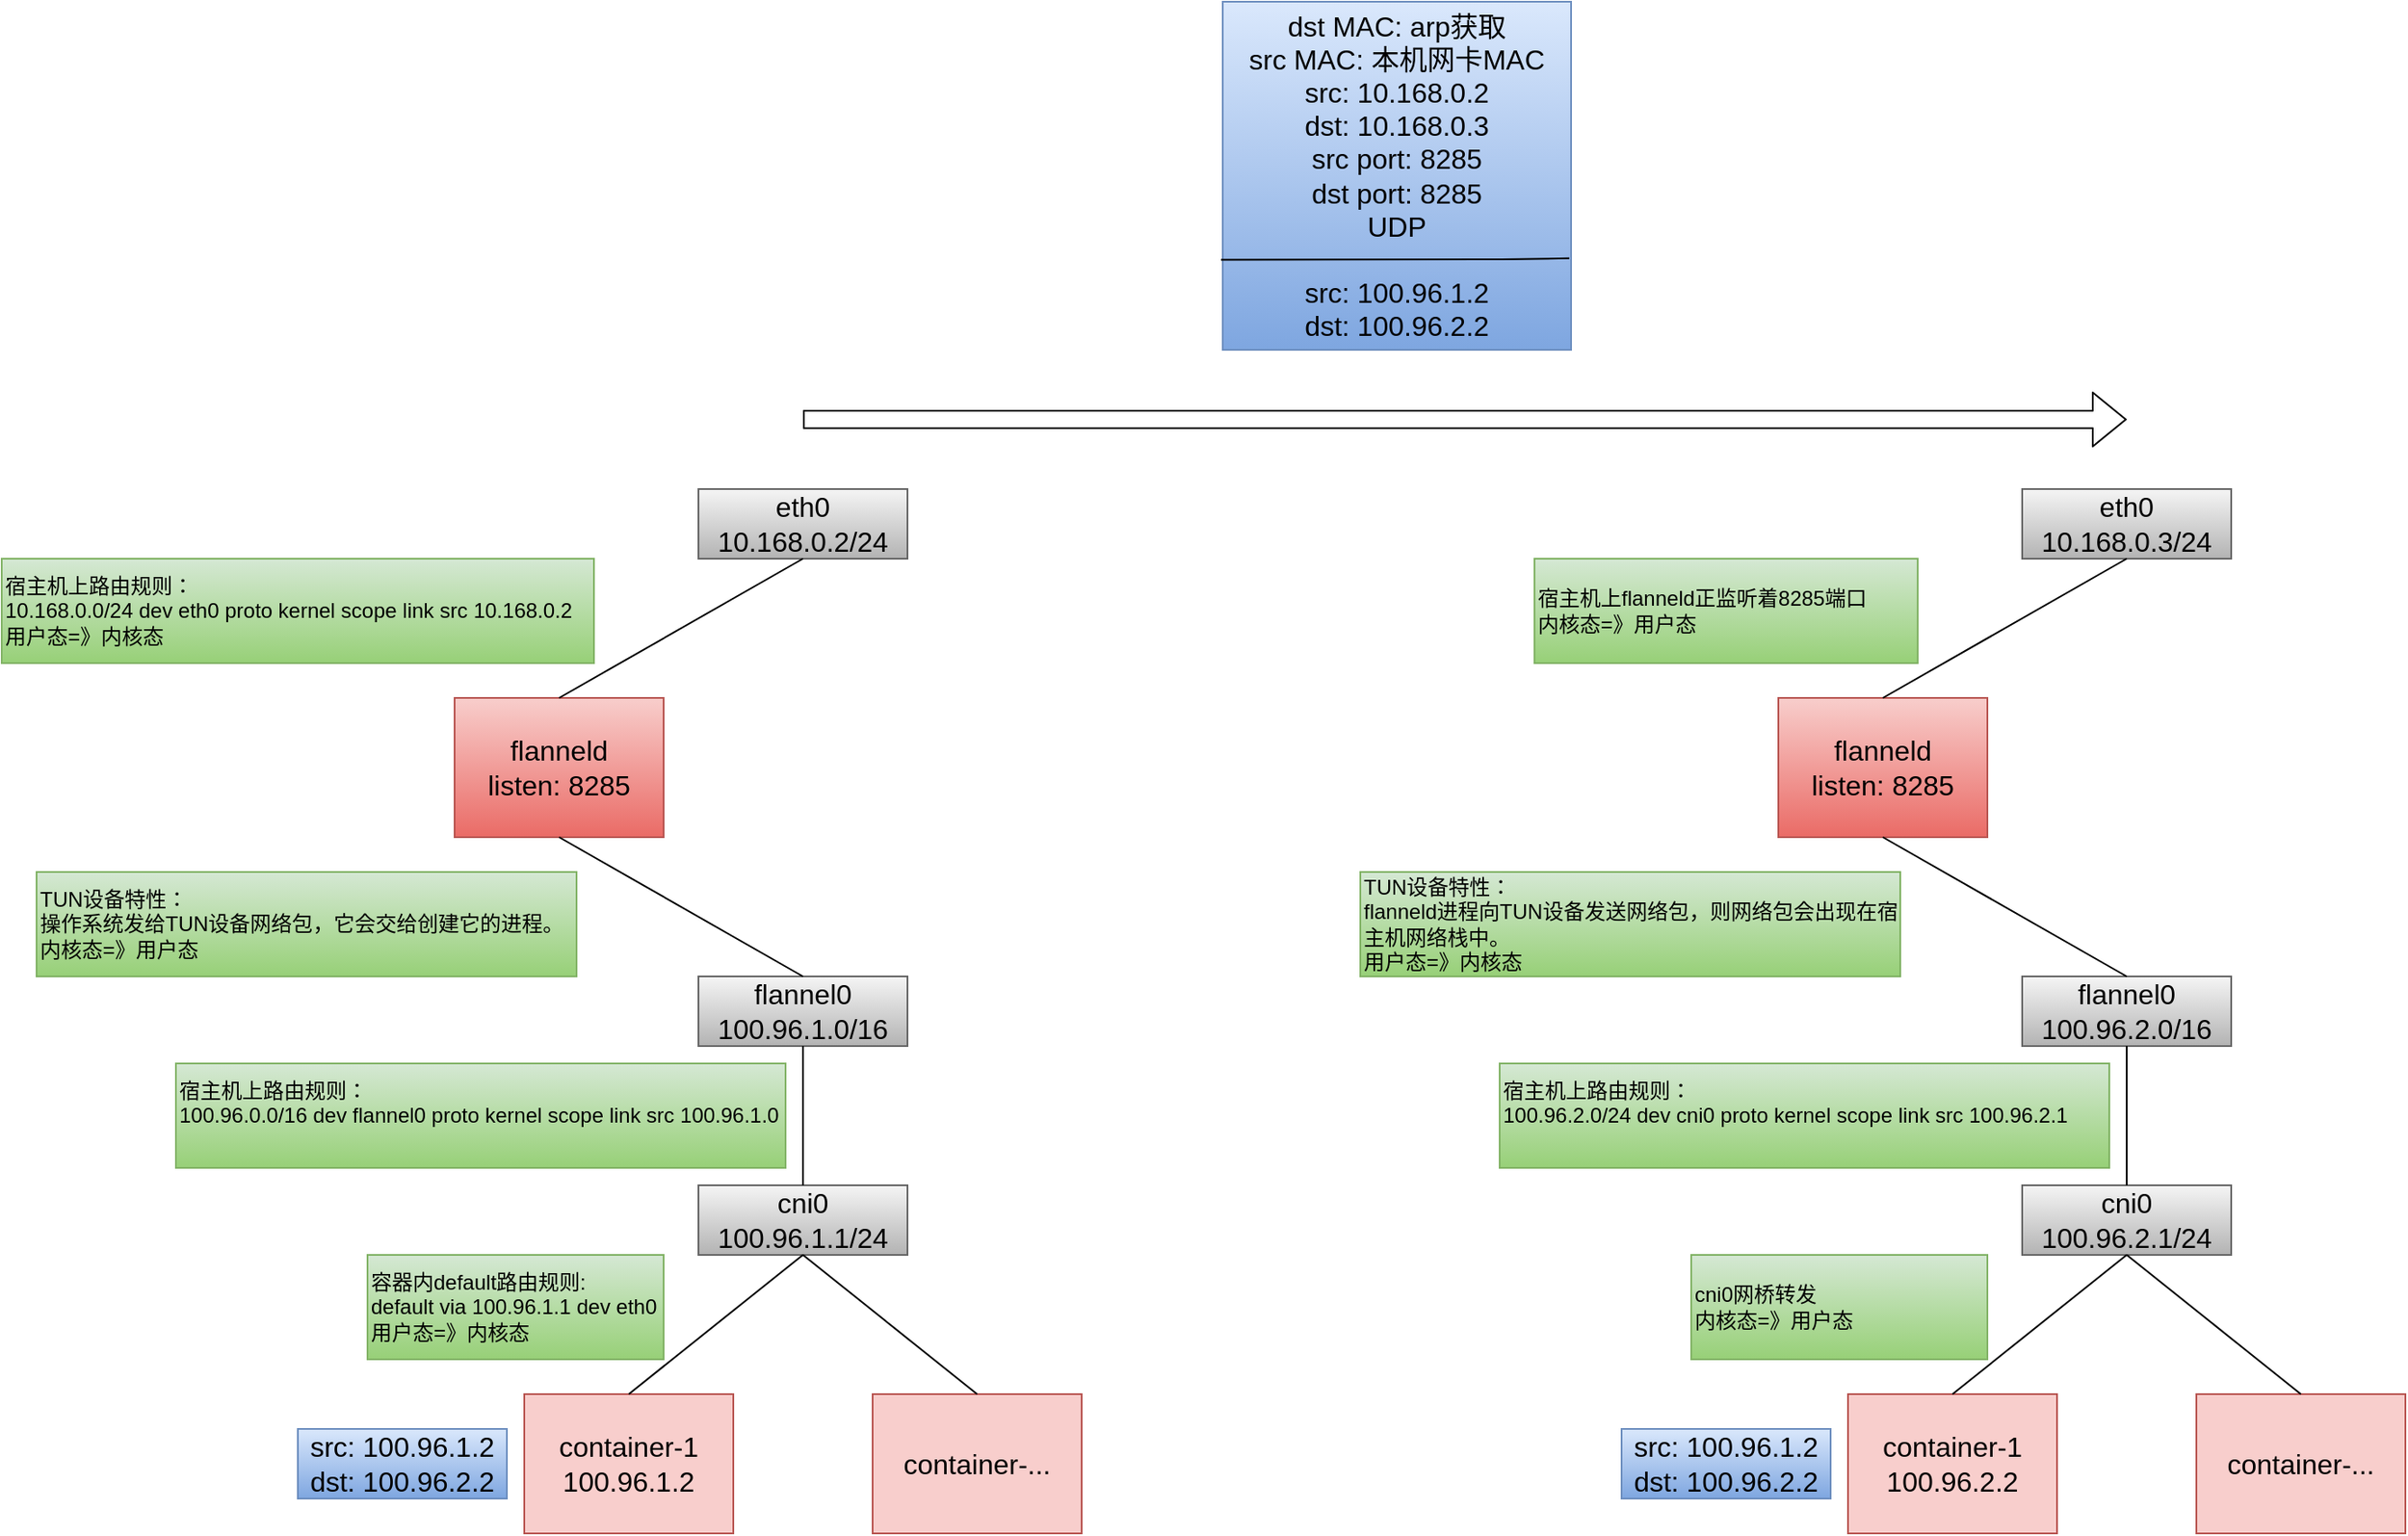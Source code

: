 <mxfile version="14.6.13" type="device"><diagram id="GXE09g-jUAehUXnZdGan" name="第 1 页"><mxGraphModel dx="3779" dy="3230" grid="1" gridSize="10" guides="1" tooltips="1" connect="1" arrows="1" fold="1" page="1" pageScale="1" pageWidth="827" pageHeight="1169" math="0" shadow="0"><root><mxCell id="0"/><mxCell id="1" parent="0"/><mxCell id="jvlTTr4saZgQvhEOl1vQ-2" value="" style="text;html=1;strokeColor=#b85450;fillColor=#f8cecc;align=center;verticalAlign=middle;whiteSpace=wrap;rounded=0;labelBackgroundColor=none;fontSize=16;" parent="1" vertex="1"><mxGeometry x="-1560" y="-560" width="120" height="80" as="geometry"/></mxCell><mxCell id="jvlTTr4saZgQvhEOl1vQ-4" value="&lt;span style=&quot;font-size: 16px&quot;&gt;container-1&lt;br&gt;100.96.1.2&lt;br&gt;&lt;/span&gt;" style="text;html=1;fillColor=none;align=center;verticalAlign=middle;whiteSpace=wrap;rounded=0;strokeWidth=1;" parent="1" vertex="1"><mxGeometry x="-1560" y="-560" width="120" height="80" as="geometry"/></mxCell><mxCell id="jvlTTr4saZgQvhEOl1vQ-17" value="" style="text;html=1;strokeColor=#b85450;fillColor=#f8cecc;align=center;verticalAlign=middle;whiteSpace=wrap;rounded=0;labelBackgroundColor=none;fontSize=16;" parent="1" vertex="1"><mxGeometry x="-1360" y="-560" width="120" height="80" as="geometry"/></mxCell><mxCell id="jvlTTr4saZgQvhEOl1vQ-18" value="&lt;span style=&quot;font-size: 16px&quot;&gt;container-...&lt;br&gt;&lt;/span&gt;" style="text;html=1;fillColor=none;align=center;verticalAlign=middle;whiteSpace=wrap;rounded=0;strokeWidth=1;" parent="1" vertex="1"><mxGeometry x="-1360" y="-560" width="120" height="80" as="geometry"/></mxCell><mxCell id="jvlTTr4saZgQvhEOl1vQ-22" value="&lt;span style=&quot;font-size: 16px&quot;&gt;cni0&lt;br&gt;100.96.1.1/24&lt;br&gt;&lt;/span&gt;" style="text;html=1;fillColor=#f5f5f5;align=center;verticalAlign=middle;whiteSpace=wrap;rounded=0;strokeWidth=1;gradientColor=#b3b3b3;strokeColor=#666666;" parent="1" vertex="1"><mxGeometry x="-1460" y="-680" width="120" height="40" as="geometry"/></mxCell><mxCell id="jvlTTr4saZgQvhEOl1vQ-24" value="&lt;span style=&quot;font-size: 16px&quot;&gt;flannel0&lt;br&gt;100.96.1.0/16&lt;br&gt;&lt;/span&gt;" style="text;html=1;fillColor=#f5f5f5;align=center;verticalAlign=middle;whiteSpace=wrap;rounded=0;strokeWidth=1;gradientColor=#b3b3b3;strokeColor=#666666;" parent="1" vertex="1"><mxGeometry x="-1460" y="-800" width="120" height="40" as="geometry"/></mxCell><mxCell id="jvlTTr4saZgQvhEOl1vQ-26" value="&lt;span style=&quot;font-size: 16px&quot;&gt;eth0&lt;br&gt;10.168.0.2/24&lt;br&gt;&lt;/span&gt;" style="text;html=1;fillColor=#f5f5f5;align=center;verticalAlign=middle;whiteSpace=wrap;rounded=0;strokeWidth=1;gradientColor=#b3b3b3;strokeColor=#666666;" parent="1" vertex="1"><mxGeometry x="-1460" y="-1080" width="120" height="40" as="geometry"/></mxCell><mxCell id="jvlTTr4saZgQvhEOl1vQ-27" value="" style="text;html=1;strokeColor=#b85450;fillColor=#f8cecc;align=center;verticalAlign=middle;whiteSpace=wrap;rounded=0;labelBackgroundColor=none;fontSize=16;" parent="1" vertex="1"><mxGeometry x="-1600" y="-960" width="120" height="80" as="geometry"/></mxCell><mxCell id="jvlTTr4saZgQvhEOl1vQ-28" value="&lt;span style=&quot;font-size: 16px&quot;&gt;flanneld&lt;br&gt;listen: 8285&lt;br&gt;&lt;/span&gt;" style="text;html=1;fillColor=#f8cecc;align=center;verticalAlign=middle;whiteSpace=wrap;rounded=0;strokeWidth=1;gradientColor=#ea6b66;strokeColor=#b85450;" parent="1" vertex="1"><mxGeometry x="-1600" y="-960" width="120" height="80" as="geometry"/></mxCell><mxCell id="jvlTTr4saZgQvhEOl1vQ-29" value="" style="endArrow=none;html=1;entryX=0.5;entryY=1;entryDx=0;entryDy=0;exitX=0.5;exitY=0;exitDx=0;exitDy=0;" parent="1" source="jvlTTr4saZgQvhEOl1vQ-18" edge="1"><mxGeometry width="50" height="50" relative="1" as="geometry"><mxPoint x="-1260" y="-560" as="sourcePoint"/><mxPoint x="-1400" y="-640" as="targetPoint"/></mxGeometry></mxCell><mxCell id="jvlTTr4saZgQvhEOl1vQ-30" value="" style="endArrow=none;html=1;exitX=0.5;exitY=0;exitDx=0;exitDy=0;entryX=0.5;entryY=1;entryDx=0;entryDy=0;" parent="1" source="jvlTTr4saZgQvhEOl1vQ-4" target="jvlTTr4saZgQvhEOl1vQ-22" edge="1"><mxGeometry width="50" height="50" relative="1" as="geometry"><mxPoint x="-1290" y="-550" as="sourcePoint"/><mxPoint x="-1420" y="-610" as="targetPoint"/></mxGeometry></mxCell><mxCell id="jvlTTr4saZgQvhEOl1vQ-31" value="&lt;span style=&quot;font-size: 16px&quot;&gt;src: 100.96.1.2&lt;br&gt;dst: 100.96.2.2&lt;br&gt;&lt;/span&gt;" style="text;html=1;align=center;verticalAlign=middle;whiteSpace=wrap;rounded=0;strokeWidth=1;gradientColor=#7ea6e0;fillColor=#dae8fc;strokeColor=#6c8ebf;" parent="1" vertex="1"><mxGeometry x="-1690" y="-540" width="120" height="40" as="geometry"/></mxCell><mxCell id="jvlTTr4saZgQvhEOl1vQ-32" value="&lt;font style=&quot;font-size: 12px&quot;&gt;容器内default路由规则:&lt;br&gt;default via 100.96.1.1 dev eth0&lt;br&gt;用户态=》内核态&lt;br&gt;&lt;/font&gt;" style="text;html=1;align=left;verticalAlign=middle;whiteSpace=wrap;rounded=0;strokeWidth=1;gradientColor=#97d077;fillColor=#d5e8d4;strokeColor=#82b366;" parent="1" vertex="1"><mxGeometry x="-1650" y="-640" width="170" height="60" as="geometry"/></mxCell><mxCell id="jvlTTr4saZgQvhEOl1vQ-33" value="&lt;font style=&quot;font-size: 12px&quot;&gt;宿主机上路由规则：&lt;br&gt;100.96.0.0/16 dev flannel0 proto kernel scope link src 100.96.1.0&lt;br&gt;&lt;br&gt;&lt;/font&gt;" style="text;html=1;align=left;verticalAlign=middle;whiteSpace=wrap;rounded=0;strokeWidth=1;gradientColor=#97d077;fillColor=#d5e8d4;strokeColor=#82b366;" parent="1" vertex="1"><mxGeometry x="-1760" y="-750" width="350" height="60" as="geometry"/></mxCell><mxCell id="jvlTTr4saZgQvhEOl1vQ-34" value="" style="endArrow=none;html=1;entryX=0.5;entryY=1;entryDx=0;entryDy=0;" parent="1" source="jvlTTr4saZgQvhEOl1vQ-22" target="jvlTTr4saZgQvhEOl1vQ-24" edge="1"><mxGeometry width="50" height="50" relative="1" as="geometry"><mxPoint x="-1490" y="-550" as="sourcePoint"/><mxPoint x="-1390" y="-630" as="targetPoint"/></mxGeometry></mxCell><mxCell id="jvlTTr4saZgQvhEOl1vQ-35" value="" style="endArrow=none;html=1;entryX=0.5;entryY=1;entryDx=0;entryDy=0;exitX=0.5;exitY=0;exitDx=0;exitDy=0;" parent="1" source="jvlTTr4saZgQvhEOl1vQ-24" target="jvlTTr4saZgQvhEOl1vQ-28" edge="1"><mxGeometry width="50" height="50" relative="1" as="geometry"><mxPoint x="-1540.42" y="-760" as="sourcePoint"/><mxPoint x="-1540.42" y="-840" as="targetPoint"/></mxGeometry></mxCell><mxCell id="jvlTTr4saZgQvhEOl1vQ-36" value="&lt;font style=&quot;font-size: 12px&quot;&gt;TUN设备特性：&lt;br&gt;操作系统发给TUN设备网络包，它会交给创建它的进程。&lt;br&gt;内核态=》用户态&lt;br&gt;&lt;/font&gt;" style="text;html=1;align=left;verticalAlign=middle;whiteSpace=wrap;rounded=0;strokeWidth=1;gradientColor=#97d077;fillColor=#d5e8d4;strokeColor=#82b366;" parent="1" vertex="1"><mxGeometry x="-1840" y="-860" width="310" height="60" as="geometry"/></mxCell><mxCell id="jvlTTr4saZgQvhEOl1vQ-37" value="&lt;font style=&quot;font-size: 12px&quot;&gt;宿主机上路由规则：&lt;br&gt;10.168.0.0/24 dev eth0 proto kernel scope link src 10.168.0.2&lt;br&gt;用户态=》内核态&lt;br&gt;&lt;/font&gt;" style="text;html=1;align=left;verticalAlign=middle;whiteSpace=wrap;rounded=0;strokeWidth=1;gradientColor=#97d077;fillColor=#d5e8d4;strokeColor=#82b366;" parent="1" vertex="1"><mxGeometry x="-1860" y="-1040" width="340" height="60" as="geometry"/></mxCell><mxCell id="jvlTTr4saZgQvhEOl1vQ-39" value="" style="endArrow=none;html=1;entryX=0.5;entryY=0;entryDx=0;entryDy=0;exitX=0.5;exitY=1;exitDx=0;exitDy=0;" parent="1" source="jvlTTr4saZgQvhEOl1vQ-26" target="jvlTTr4saZgQvhEOl1vQ-28" edge="1"><mxGeometry width="50" height="50" relative="1" as="geometry"><mxPoint x="-1390" y="-790" as="sourcePoint"/><mxPoint x="-1530" y="-870" as="targetPoint"/></mxGeometry></mxCell><mxCell id="jvlTTr4saZgQvhEOl1vQ-41" value="" style="text;html=1;strokeColor=#b85450;fillColor=#f8cecc;align=center;verticalAlign=middle;whiteSpace=wrap;rounded=0;labelBackgroundColor=none;fontSize=16;" parent="1" vertex="1"><mxGeometry x="-800" y="-560" width="120" height="80" as="geometry"/></mxCell><mxCell id="jvlTTr4saZgQvhEOl1vQ-42" value="&lt;span style=&quot;font-size: 16px&quot;&gt;container-1&lt;br&gt;100.96.2.2&lt;br&gt;&lt;/span&gt;" style="text;html=1;fillColor=none;align=center;verticalAlign=middle;whiteSpace=wrap;rounded=0;strokeWidth=1;" parent="1" vertex="1"><mxGeometry x="-800" y="-560" width="120" height="80" as="geometry"/></mxCell><mxCell id="jvlTTr4saZgQvhEOl1vQ-43" value="" style="text;html=1;strokeColor=#b85450;fillColor=#f8cecc;align=center;verticalAlign=middle;whiteSpace=wrap;rounded=0;labelBackgroundColor=none;fontSize=16;" parent="1" vertex="1"><mxGeometry x="-600" y="-560" width="120" height="80" as="geometry"/></mxCell><mxCell id="jvlTTr4saZgQvhEOl1vQ-44" value="&lt;span style=&quot;font-size: 16px&quot;&gt;container-...&lt;br&gt;&lt;/span&gt;" style="text;html=1;fillColor=none;align=center;verticalAlign=middle;whiteSpace=wrap;rounded=0;strokeWidth=1;" parent="1" vertex="1"><mxGeometry x="-600" y="-560" width="120" height="80" as="geometry"/></mxCell><mxCell id="jvlTTr4saZgQvhEOl1vQ-45" value="&lt;span style=&quot;font-size: 16px&quot;&gt;cni0&lt;br&gt;100.96.2.1/24&lt;br&gt;&lt;/span&gt;" style="text;html=1;fillColor=#f5f5f5;align=center;verticalAlign=middle;whiteSpace=wrap;rounded=0;strokeWidth=1;gradientColor=#b3b3b3;strokeColor=#666666;" parent="1" vertex="1"><mxGeometry x="-700" y="-680" width="120" height="40" as="geometry"/></mxCell><mxCell id="jvlTTr4saZgQvhEOl1vQ-46" value="&lt;span style=&quot;font-size: 16px&quot;&gt;flannel0&lt;br&gt;100.96.2.0/16&lt;br&gt;&lt;/span&gt;" style="text;html=1;fillColor=#f5f5f5;align=center;verticalAlign=middle;whiteSpace=wrap;rounded=0;strokeWidth=1;gradientColor=#b3b3b3;strokeColor=#666666;" parent="1" vertex="1"><mxGeometry x="-700" y="-800" width="120" height="40" as="geometry"/></mxCell><mxCell id="jvlTTr4saZgQvhEOl1vQ-47" value="&lt;span style=&quot;font-size: 16px&quot;&gt;eth0&lt;br&gt;10.168.0.3/24&lt;br&gt;&lt;/span&gt;" style="text;html=1;fillColor=#f5f5f5;align=center;verticalAlign=middle;whiteSpace=wrap;rounded=0;strokeWidth=1;gradientColor=#b3b3b3;strokeColor=#666666;" parent="1" vertex="1"><mxGeometry x="-700" y="-1080" width="120" height="40" as="geometry"/></mxCell><mxCell id="jvlTTr4saZgQvhEOl1vQ-48" value="" style="text;html=1;strokeColor=#b85450;fillColor=#f8cecc;align=center;verticalAlign=middle;whiteSpace=wrap;rounded=0;labelBackgroundColor=none;fontSize=16;" parent="1" vertex="1"><mxGeometry x="-840" y="-960" width="120" height="80" as="geometry"/></mxCell><mxCell id="jvlTTr4saZgQvhEOl1vQ-49" value="&lt;span style=&quot;font-size: 16px&quot;&gt;flanneld&lt;br&gt;listen: 8285&lt;br&gt;&lt;/span&gt;" style="text;html=1;fillColor=#f8cecc;align=center;verticalAlign=middle;whiteSpace=wrap;rounded=0;strokeWidth=1;gradientColor=#ea6b66;strokeColor=#b85450;" parent="1" vertex="1"><mxGeometry x="-840" y="-960" width="120" height="80" as="geometry"/></mxCell><mxCell id="jvlTTr4saZgQvhEOl1vQ-50" value="" style="endArrow=none;html=1;entryX=0.5;entryY=1;entryDx=0;entryDy=0;exitX=0.5;exitY=0;exitDx=0;exitDy=0;" parent="1" source="jvlTTr4saZgQvhEOl1vQ-44" edge="1"><mxGeometry width="50" height="50" relative="1" as="geometry"><mxPoint x="-500" y="-560" as="sourcePoint"/><mxPoint x="-640" y="-640" as="targetPoint"/></mxGeometry></mxCell><mxCell id="jvlTTr4saZgQvhEOl1vQ-51" value="" style="endArrow=none;html=1;exitX=0.5;exitY=0;exitDx=0;exitDy=0;entryX=0.5;entryY=1;entryDx=0;entryDy=0;" parent="1" source="jvlTTr4saZgQvhEOl1vQ-42" target="jvlTTr4saZgQvhEOl1vQ-45" edge="1"><mxGeometry width="50" height="50" relative="1" as="geometry"><mxPoint x="-530" y="-550" as="sourcePoint"/><mxPoint x="-660" y="-610" as="targetPoint"/></mxGeometry></mxCell><mxCell id="jvlTTr4saZgQvhEOl1vQ-52" value="&lt;span style=&quot;font-size: 16px&quot;&gt;src: 100.96.1.2&lt;br&gt;dst: 100.96.2.2&lt;br&gt;&lt;/span&gt;" style="text;html=1;align=center;verticalAlign=middle;whiteSpace=wrap;rounded=0;strokeWidth=1;gradientColor=#7ea6e0;fillColor=#dae8fc;strokeColor=#6c8ebf;" parent="1" vertex="1"><mxGeometry x="-930" y="-540" width="120" height="40" as="geometry"/></mxCell><mxCell id="jvlTTr4saZgQvhEOl1vQ-53" value="&lt;font style=&quot;font-size: 12px&quot;&gt;cni0网桥转发&lt;br&gt;内核态=》用户态&lt;br&gt;&lt;/font&gt;" style="text;html=1;align=left;verticalAlign=middle;whiteSpace=wrap;rounded=0;strokeWidth=1;gradientColor=#97d077;fillColor=#d5e8d4;strokeColor=#82b366;" parent="1" vertex="1"><mxGeometry x="-890" y="-640" width="170" height="60" as="geometry"/></mxCell><mxCell id="jvlTTr4saZgQvhEOl1vQ-54" value="&lt;font style=&quot;font-size: 12px&quot;&gt;宿主机上路由规则：&lt;br&gt;100.96.2.0/24 dev cni0 proto kernel scope link src 100.96.2.1&lt;br&gt;&lt;br&gt;&lt;/font&gt;" style="text;html=1;align=left;verticalAlign=middle;whiteSpace=wrap;rounded=0;strokeWidth=1;gradientColor=#97d077;fillColor=#d5e8d4;strokeColor=#82b366;" parent="1" vertex="1"><mxGeometry x="-1000" y="-750" width="350" height="60" as="geometry"/></mxCell><mxCell id="jvlTTr4saZgQvhEOl1vQ-55" value="" style="endArrow=none;html=1;entryX=0.5;entryY=1;entryDx=0;entryDy=0;" parent="1" source="jvlTTr4saZgQvhEOl1vQ-45" target="jvlTTr4saZgQvhEOl1vQ-46" edge="1"><mxGeometry width="50" height="50" relative="1" as="geometry"><mxPoint x="-730" y="-550" as="sourcePoint"/><mxPoint x="-630" y="-630" as="targetPoint"/></mxGeometry></mxCell><mxCell id="jvlTTr4saZgQvhEOl1vQ-56" value="" style="endArrow=none;html=1;entryX=0.5;entryY=1;entryDx=0;entryDy=0;exitX=0.5;exitY=0;exitDx=0;exitDy=0;" parent="1" source="jvlTTr4saZgQvhEOl1vQ-46" target="jvlTTr4saZgQvhEOl1vQ-49" edge="1"><mxGeometry width="50" height="50" relative="1" as="geometry"><mxPoint x="-780.42" y="-760" as="sourcePoint"/><mxPoint x="-780.42" y="-840" as="targetPoint"/></mxGeometry></mxCell><mxCell id="jvlTTr4saZgQvhEOl1vQ-57" value="&lt;font style=&quot;font-size: 12px&quot;&gt;TUN设备特性：&lt;br&gt;flanneld进程向TUN设备发送网络包，则网络包会出现在宿主机网络栈中。&lt;br&gt;用户态=》内核态&lt;br&gt;&lt;/font&gt;" style="text;html=1;align=left;verticalAlign=middle;whiteSpace=wrap;rounded=0;strokeWidth=1;gradientColor=#97d077;fillColor=#d5e8d4;strokeColor=#82b366;" parent="1" vertex="1"><mxGeometry x="-1080" y="-860" width="310" height="60" as="geometry"/></mxCell><mxCell id="jvlTTr4saZgQvhEOl1vQ-58" value="&lt;font style=&quot;font-size: 12px&quot;&gt;宿主机上flanneld正监听着8285端口&lt;br&gt;内核态=》用户态&lt;br&gt;&lt;/font&gt;" style="text;html=1;align=left;verticalAlign=middle;whiteSpace=wrap;rounded=0;strokeWidth=1;gradientColor=#97d077;fillColor=#d5e8d4;strokeColor=#82b366;" parent="1" vertex="1"><mxGeometry x="-980" y="-1040" width="220" height="60" as="geometry"/></mxCell><mxCell id="jvlTTr4saZgQvhEOl1vQ-59" value="" style="endArrow=none;html=1;entryX=0.5;entryY=0;entryDx=0;entryDy=0;exitX=0.5;exitY=1;exitDx=0;exitDy=0;" parent="1" source="jvlTTr4saZgQvhEOl1vQ-47" target="jvlTTr4saZgQvhEOl1vQ-49" edge="1"><mxGeometry width="50" height="50" relative="1" as="geometry"><mxPoint x="-630" y="-790" as="sourcePoint"/><mxPoint x="-770" y="-870" as="targetPoint"/></mxGeometry></mxCell><mxCell id="jvlTTr4saZgQvhEOl1vQ-60" value="&lt;span style=&quot;font-size: 16px&quot;&gt;dst MAC: arp获取&lt;br&gt;src MAC: 本机网卡MAC&lt;br&gt;src: 10.168.0.2&lt;br&gt;dst: 10.168.0.3&lt;br&gt;src port: 8285&lt;br&gt;dst port: 8285&lt;br&gt;UDP&lt;br&gt;&lt;br&gt;&lt;/span&gt;&lt;span style=&quot;font-size: 16px&quot;&gt;src: 100.96.1.2&lt;/span&gt;&lt;br style=&quot;font-size: 16px&quot;&gt;&lt;span style=&quot;font-size: 16px&quot;&gt;dst: 100.96.2.2&lt;/span&gt;&lt;span style=&quot;font-size: 16px&quot;&gt;&lt;br&gt;&lt;/span&gt;" style="text;html=1;align=center;verticalAlign=middle;whiteSpace=wrap;rounded=0;strokeWidth=1;gradientColor=#7ea6e0;strokeColor=#6c8ebf;fillColor=#dae8fc;" parent="1" vertex="1"><mxGeometry x="-1159" y="-1360" width="200" height="200" as="geometry"/></mxCell><mxCell id="jvlTTr4saZgQvhEOl1vQ-62" value="" style="endArrow=none;html=1;entryX=-0.005;entryY=0.806;entryDx=0;entryDy=0;exitX=0.995;exitY=0.802;exitDx=0;exitDy=0;entryPerimeter=0;exitPerimeter=0;" parent="1" edge="1"><mxGeometry width="50" height="50" relative="1" as="geometry"><mxPoint x="-960" y="-1212.6" as="sourcePoint"/><mxPoint x="-1160" y="-1211.8" as="targetPoint"/><Array as="points"><mxPoint x="-999" y="-1212"/></Array></mxGeometry></mxCell><mxCell id="jvlTTr4saZgQvhEOl1vQ-63" value="" style="shape=flexArrow;endArrow=classic;html=1;" parent="1" edge="1"><mxGeometry width="50" height="50" relative="1" as="geometry"><mxPoint x="-1400" y="-1120" as="sourcePoint"/><mxPoint x="-640" y="-1120" as="targetPoint"/></mxGeometry></mxCell></root></mxGraphModel></diagram></mxfile>